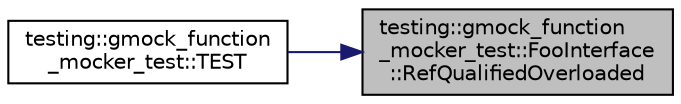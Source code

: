 digraph "testing::gmock_function_mocker_test::FooInterface::RefQualifiedOverloaded"
{
 // LATEX_PDF_SIZE
  bgcolor="transparent";
  edge [fontname="Helvetica",fontsize="10",labelfontname="Helvetica",labelfontsize="10"];
  node [fontname="Helvetica",fontsize="10",shape=record];
  rankdir="RL";
  Node1 [label="testing::gmock_function\l_mocker_test::FooInterface\l::RefQualifiedOverloaded",height=0.2,width=0.4,color="black", fillcolor="grey75", style="filled", fontcolor="black",tooltip=" "];
  Node1 -> Node2 [dir="back",color="midnightblue",fontsize="10",style="solid",fontname="Helvetica"];
  Node2 [label="testing::gmock_function\l_mocker_test::TEST",height=0.2,width=0.4,color="black",URL="$namespacetesting_1_1gmock__function__mocker__test.html#a1ff0f9473a359b8c19d416f2003a78b0",tooltip=" "];
}
